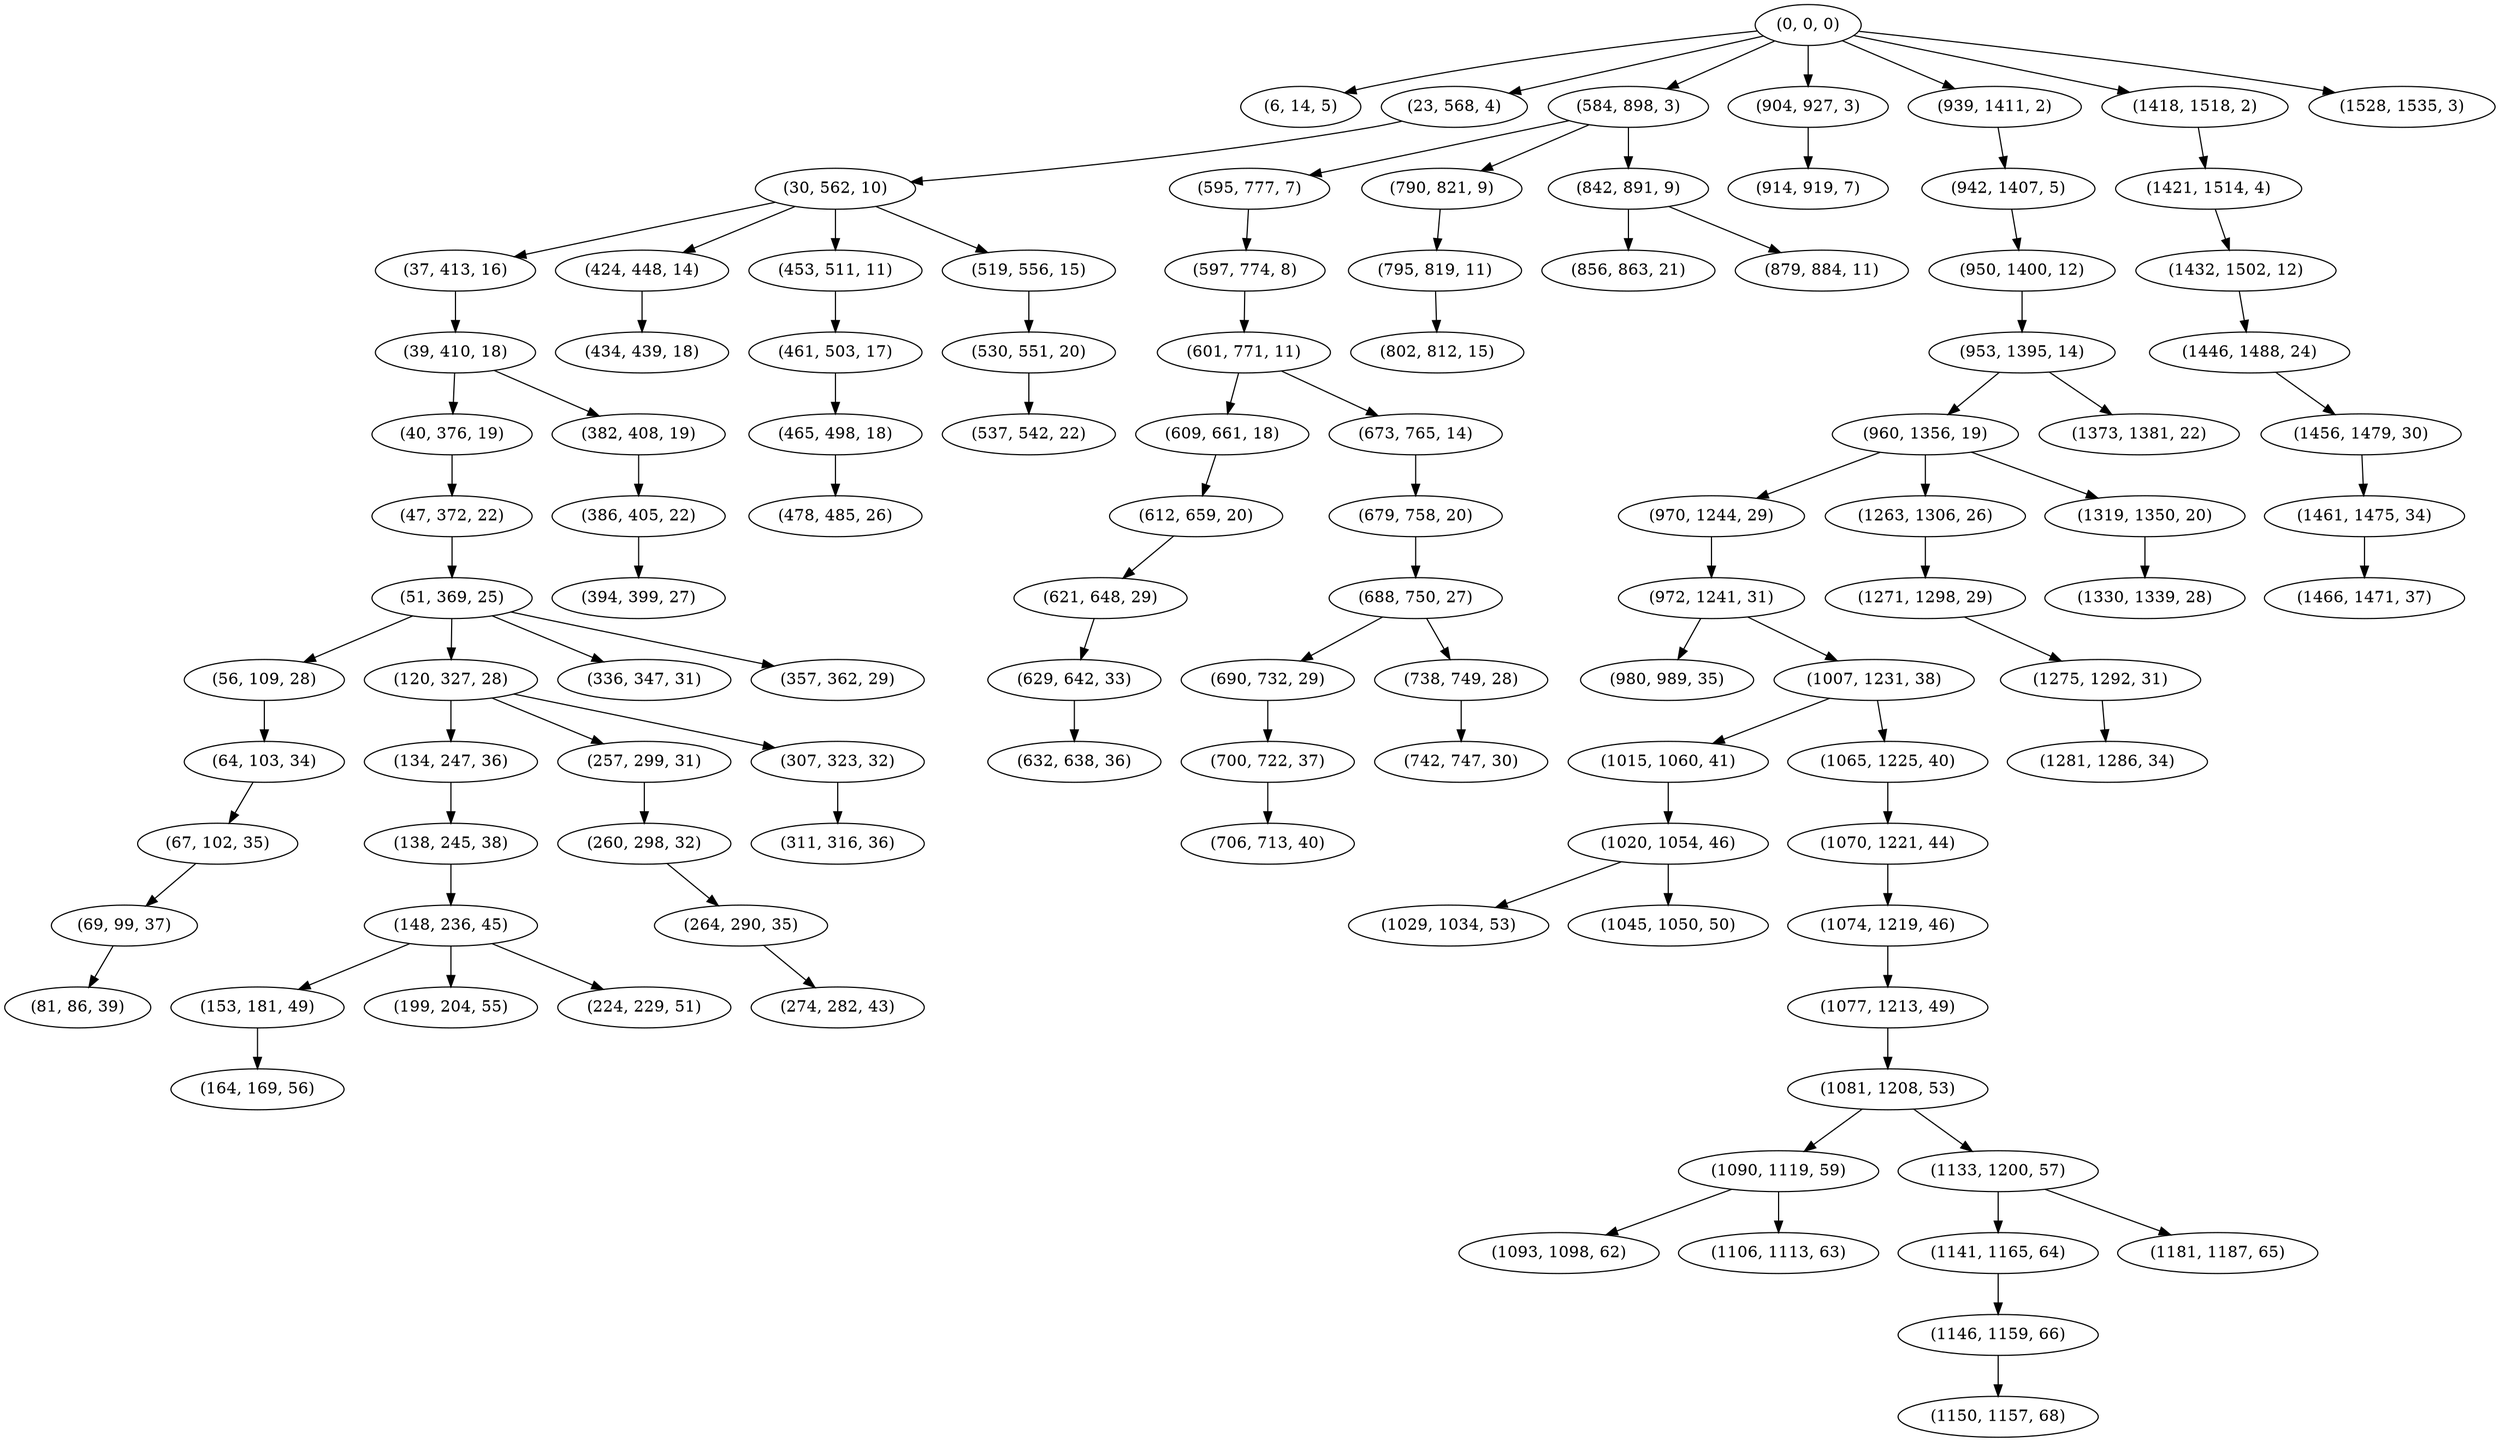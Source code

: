 digraph tree {
    "(0, 0, 0)";
    "(6, 14, 5)";
    "(23, 568, 4)";
    "(30, 562, 10)";
    "(37, 413, 16)";
    "(39, 410, 18)";
    "(40, 376, 19)";
    "(47, 372, 22)";
    "(51, 369, 25)";
    "(56, 109, 28)";
    "(64, 103, 34)";
    "(67, 102, 35)";
    "(69, 99, 37)";
    "(81, 86, 39)";
    "(120, 327, 28)";
    "(134, 247, 36)";
    "(138, 245, 38)";
    "(148, 236, 45)";
    "(153, 181, 49)";
    "(164, 169, 56)";
    "(199, 204, 55)";
    "(224, 229, 51)";
    "(257, 299, 31)";
    "(260, 298, 32)";
    "(264, 290, 35)";
    "(274, 282, 43)";
    "(307, 323, 32)";
    "(311, 316, 36)";
    "(336, 347, 31)";
    "(357, 362, 29)";
    "(382, 408, 19)";
    "(386, 405, 22)";
    "(394, 399, 27)";
    "(424, 448, 14)";
    "(434, 439, 18)";
    "(453, 511, 11)";
    "(461, 503, 17)";
    "(465, 498, 18)";
    "(478, 485, 26)";
    "(519, 556, 15)";
    "(530, 551, 20)";
    "(537, 542, 22)";
    "(584, 898, 3)";
    "(595, 777, 7)";
    "(597, 774, 8)";
    "(601, 771, 11)";
    "(609, 661, 18)";
    "(612, 659, 20)";
    "(621, 648, 29)";
    "(629, 642, 33)";
    "(632, 638, 36)";
    "(673, 765, 14)";
    "(679, 758, 20)";
    "(688, 750, 27)";
    "(690, 732, 29)";
    "(700, 722, 37)";
    "(706, 713, 40)";
    "(738, 749, 28)";
    "(742, 747, 30)";
    "(790, 821, 9)";
    "(795, 819, 11)";
    "(802, 812, 15)";
    "(842, 891, 9)";
    "(856, 863, 21)";
    "(879, 884, 11)";
    "(904, 927, 3)";
    "(914, 919, 7)";
    "(939, 1411, 2)";
    "(942, 1407, 5)";
    "(950, 1400, 12)";
    "(953, 1395, 14)";
    "(960, 1356, 19)";
    "(970, 1244, 29)";
    "(972, 1241, 31)";
    "(980, 989, 35)";
    "(1007, 1231, 38)";
    "(1015, 1060, 41)";
    "(1020, 1054, 46)";
    "(1029, 1034, 53)";
    "(1045, 1050, 50)";
    "(1065, 1225, 40)";
    "(1070, 1221, 44)";
    "(1074, 1219, 46)";
    "(1077, 1213, 49)";
    "(1081, 1208, 53)";
    "(1090, 1119, 59)";
    "(1093, 1098, 62)";
    "(1106, 1113, 63)";
    "(1133, 1200, 57)";
    "(1141, 1165, 64)";
    "(1146, 1159, 66)";
    "(1150, 1157, 68)";
    "(1181, 1187, 65)";
    "(1263, 1306, 26)";
    "(1271, 1298, 29)";
    "(1275, 1292, 31)";
    "(1281, 1286, 34)";
    "(1319, 1350, 20)";
    "(1330, 1339, 28)";
    "(1373, 1381, 22)";
    "(1418, 1518, 2)";
    "(1421, 1514, 4)";
    "(1432, 1502, 12)";
    "(1446, 1488, 24)";
    "(1456, 1479, 30)";
    "(1461, 1475, 34)";
    "(1466, 1471, 37)";
    "(1528, 1535, 3)";
    "(0, 0, 0)" -> "(6, 14, 5)";
    "(0, 0, 0)" -> "(23, 568, 4)";
    "(0, 0, 0)" -> "(584, 898, 3)";
    "(0, 0, 0)" -> "(904, 927, 3)";
    "(0, 0, 0)" -> "(939, 1411, 2)";
    "(0, 0, 0)" -> "(1418, 1518, 2)";
    "(0, 0, 0)" -> "(1528, 1535, 3)";
    "(23, 568, 4)" -> "(30, 562, 10)";
    "(30, 562, 10)" -> "(37, 413, 16)";
    "(30, 562, 10)" -> "(424, 448, 14)";
    "(30, 562, 10)" -> "(453, 511, 11)";
    "(30, 562, 10)" -> "(519, 556, 15)";
    "(37, 413, 16)" -> "(39, 410, 18)";
    "(39, 410, 18)" -> "(40, 376, 19)";
    "(39, 410, 18)" -> "(382, 408, 19)";
    "(40, 376, 19)" -> "(47, 372, 22)";
    "(47, 372, 22)" -> "(51, 369, 25)";
    "(51, 369, 25)" -> "(56, 109, 28)";
    "(51, 369, 25)" -> "(120, 327, 28)";
    "(51, 369, 25)" -> "(336, 347, 31)";
    "(51, 369, 25)" -> "(357, 362, 29)";
    "(56, 109, 28)" -> "(64, 103, 34)";
    "(64, 103, 34)" -> "(67, 102, 35)";
    "(67, 102, 35)" -> "(69, 99, 37)";
    "(69, 99, 37)" -> "(81, 86, 39)";
    "(120, 327, 28)" -> "(134, 247, 36)";
    "(120, 327, 28)" -> "(257, 299, 31)";
    "(120, 327, 28)" -> "(307, 323, 32)";
    "(134, 247, 36)" -> "(138, 245, 38)";
    "(138, 245, 38)" -> "(148, 236, 45)";
    "(148, 236, 45)" -> "(153, 181, 49)";
    "(148, 236, 45)" -> "(199, 204, 55)";
    "(148, 236, 45)" -> "(224, 229, 51)";
    "(153, 181, 49)" -> "(164, 169, 56)";
    "(257, 299, 31)" -> "(260, 298, 32)";
    "(260, 298, 32)" -> "(264, 290, 35)";
    "(264, 290, 35)" -> "(274, 282, 43)";
    "(307, 323, 32)" -> "(311, 316, 36)";
    "(382, 408, 19)" -> "(386, 405, 22)";
    "(386, 405, 22)" -> "(394, 399, 27)";
    "(424, 448, 14)" -> "(434, 439, 18)";
    "(453, 511, 11)" -> "(461, 503, 17)";
    "(461, 503, 17)" -> "(465, 498, 18)";
    "(465, 498, 18)" -> "(478, 485, 26)";
    "(519, 556, 15)" -> "(530, 551, 20)";
    "(530, 551, 20)" -> "(537, 542, 22)";
    "(584, 898, 3)" -> "(595, 777, 7)";
    "(584, 898, 3)" -> "(790, 821, 9)";
    "(584, 898, 3)" -> "(842, 891, 9)";
    "(595, 777, 7)" -> "(597, 774, 8)";
    "(597, 774, 8)" -> "(601, 771, 11)";
    "(601, 771, 11)" -> "(609, 661, 18)";
    "(601, 771, 11)" -> "(673, 765, 14)";
    "(609, 661, 18)" -> "(612, 659, 20)";
    "(612, 659, 20)" -> "(621, 648, 29)";
    "(621, 648, 29)" -> "(629, 642, 33)";
    "(629, 642, 33)" -> "(632, 638, 36)";
    "(673, 765, 14)" -> "(679, 758, 20)";
    "(679, 758, 20)" -> "(688, 750, 27)";
    "(688, 750, 27)" -> "(690, 732, 29)";
    "(688, 750, 27)" -> "(738, 749, 28)";
    "(690, 732, 29)" -> "(700, 722, 37)";
    "(700, 722, 37)" -> "(706, 713, 40)";
    "(738, 749, 28)" -> "(742, 747, 30)";
    "(790, 821, 9)" -> "(795, 819, 11)";
    "(795, 819, 11)" -> "(802, 812, 15)";
    "(842, 891, 9)" -> "(856, 863, 21)";
    "(842, 891, 9)" -> "(879, 884, 11)";
    "(904, 927, 3)" -> "(914, 919, 7)";
    "(939, 1411, 2)" -> "(942, 1407, 5)";
    "(942, 1407, 5)" -> "(950, 1400, 12)";
    "(950, 1400, 12)" -> "(953, 1395, 14)";
    "(953, 1395, 14)" -> "(960, 1356, 19)";
    "(953, 1395, 14)" -> "(1373, 1381, 22)";
    "(960, 1356, 19)" -> "(970, 1244, 29)";
    "(960, 1356, 19)" -> "(1263, 1306, 26)";
    "(960, 1356, 19)" -> "(1319, 1350, 20)";
    "(970, 1244, 29)" -> "(972, 1241, 31)";
    "(972, 1241, 31)" -> "(980, 989, 35)";
    "(972, 1241, 31)" -> "(1007, 1231, 38)";
    "(1007, 1231, 38)" -> "(1015, 1060, 41)";
    "(1007, 1231, 38)" -> "(1065, 1225, 40)";
    "(1015, 1060, 41)" -> "(1020, 1054, 46)";
    "(1020, 1054, 46)" -> "(1029, 1034, 53)";
    "(1020, 1054, 46)" -> "(1045, 1050, 50)";
    "(1065, 1225, 40)" -> "(1070, 1221, 44)";
    "(1070, 1221, 44)" -> "(1074, 1219, 46)";
    "(1074, 1219, 46)" -> "(1077, 1213, 49)";
    "(1077, 1213, 49)" -> "(1081, 1208, 53)";
    "(1081, 1208, 53)" -> "(1090, 1119, 59)";
    "(1081, 1208, 53)" -> "(1133, 1200, 57)";
    "(1090, 1119, 59)" -> "(1093, 1098, 62)";
    "(1090, 1119, 59)" -> "(1106, 1113, 63)";
    "(1133, 1200, 57)" -> "(1141, 1165, 64)";
    "(1133, 1200, 57)" -> "(1181, 1187, 65)";
    "(1141, 1165, 64)" -> "(1146, 1159, 66)";
    "(1146, 1159, 66)" -> "(1150, 1157, 68)";
    "(1263, 1306, 26)" -> "(1271, 1298, 29)";
    "(1271, 1298, 29)" -> "(1275, 1292, 31)";
    "(1275, 1292, 31)" -> "(1281, 1286, 34)";
    "(1319, 1350, 20)" -> "(1330, 1339, 28)";
    "(1418, 1518, 2)" -> "(1421, 1514, 4)";
    "(1421, 1514, 4)" -> "(1432, 1502, 12)";
    "(1432, 1502, 12)" -> "(1446, 1488, 24)";
    "(1446, 1488, 24)" -> "(1456, 1479, 30)";
    "(1456, 1479, 30)" -> "(1461, 1475, 34)";
    "(1461, 1475, 34)" -> "(1466, 1471, 37)";
}
